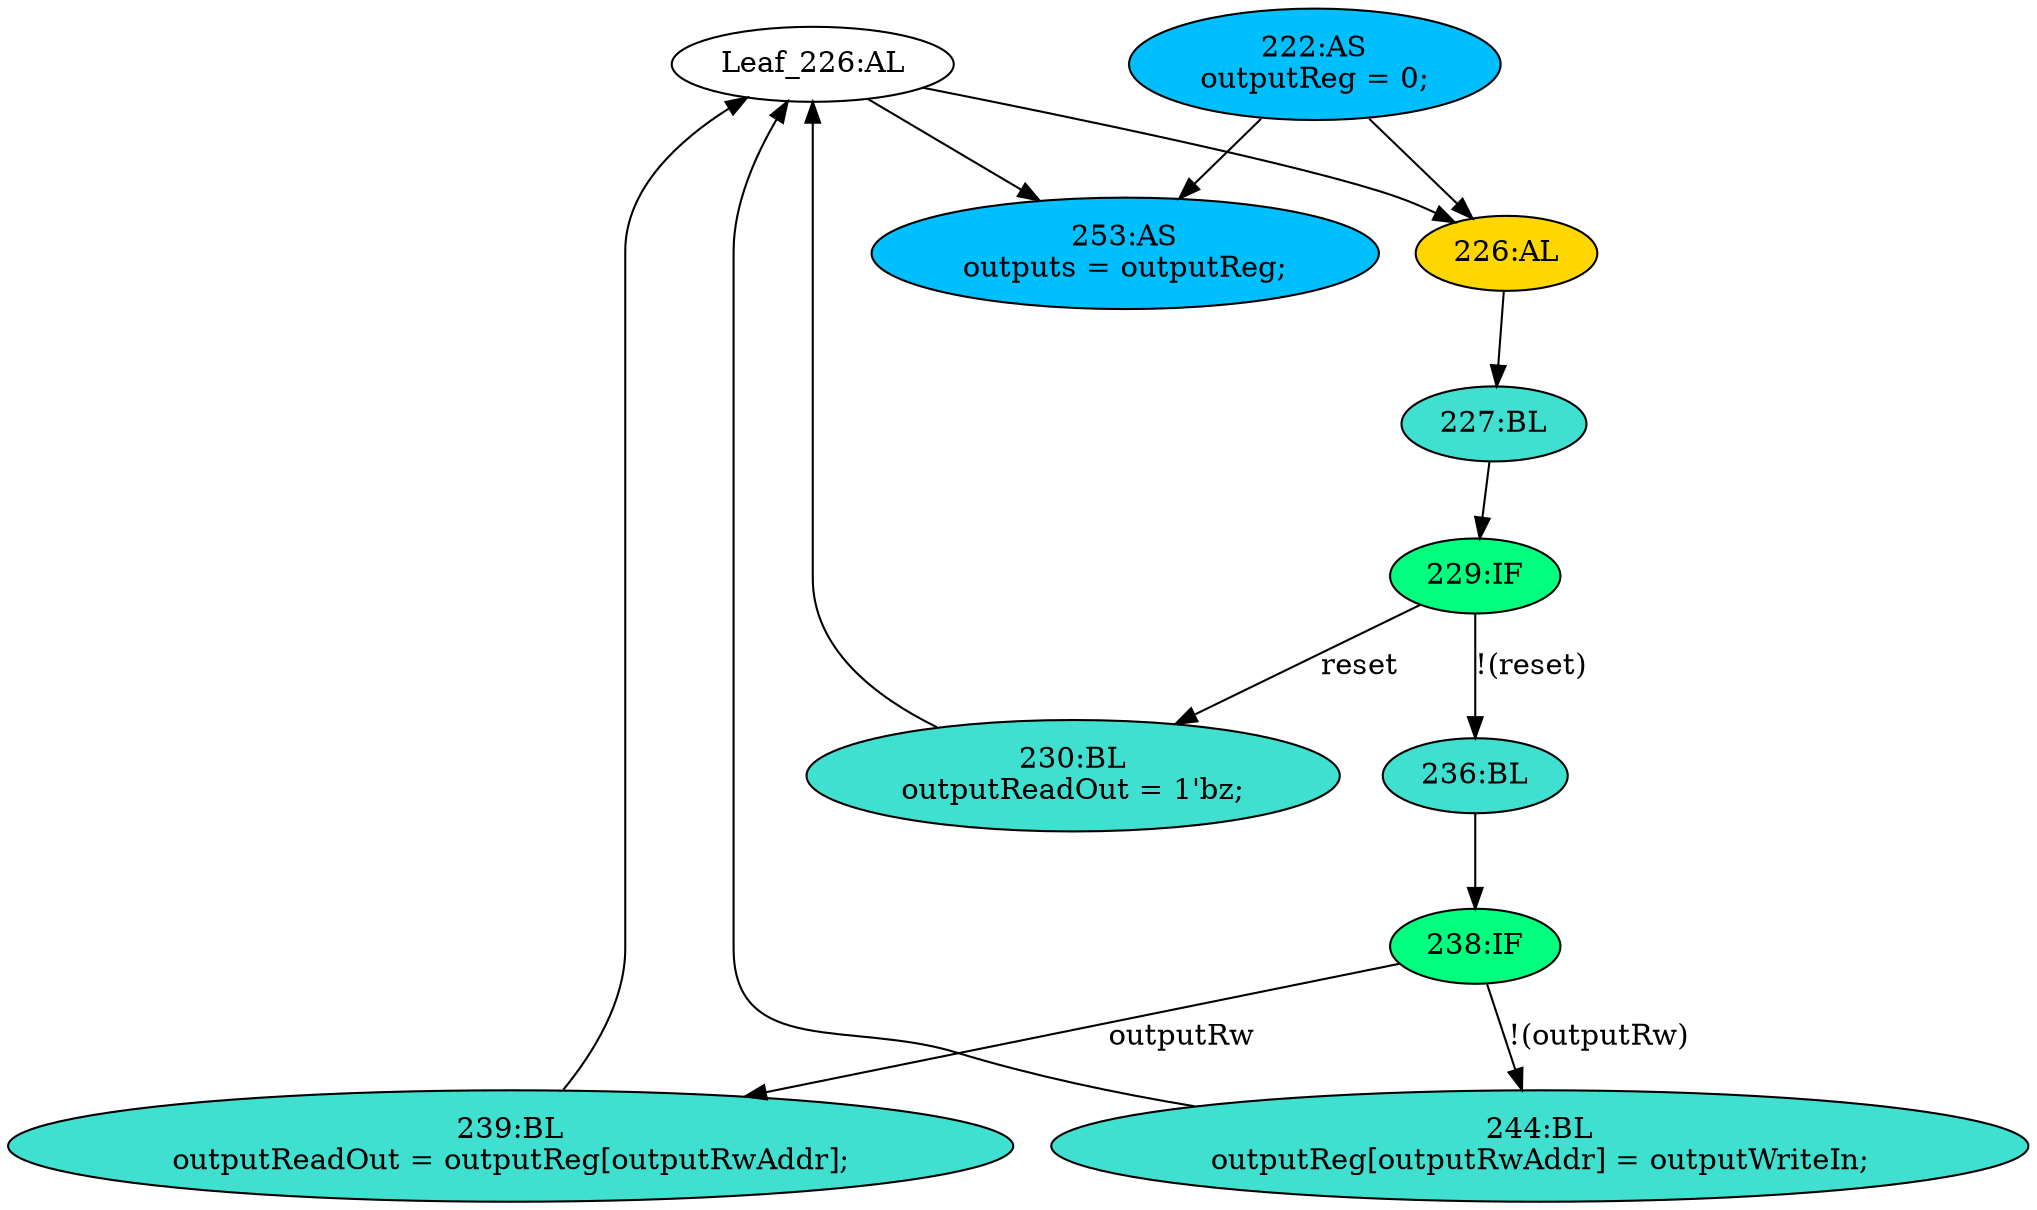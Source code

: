 strict digraph "compose( ,  )" {
	node [label="\N"];
	"253:AS"	 [ast="<pyverilog.vparser.ast.Assign object at 0x7f14a202f650>",
		def_var="['outputs']",
		fillcolor=deepskyblue,
		label="253:AS
outputs = outputReg;",
		statements="[]",
		style=filled,
		typ=Assign,
		use_var="['outputReg']"];
	"227:BL"	 [ast="<pyverilog.vparser.ast.Block object at 0x7f14a204de50>",
		fillcolor=turquoise,
		label="227:BL",
		statements="[]",
		style=filled,
		typ=Block];
	"229:IF"	 [ast="<pyverilog.vparser.ast.IfStatement object at 0x7f14a232d9d0>",
		fillcolor=springgreen,
		label="229:IF",
		statements="[]",
		style=filled,
		typ=IfStatement];
	"227:BL" -> "229:IF"	 [cond="[]",
		lineno=None];
	"230:BL"	 [ast="<pyverilog.vparser.ast.Block object at 0x7f14a239abd0>",
		fillcolor=turquoise,
		label="230:BL
outputReadOut = 1'bz;",
		statements="[<pyverilog.vparser.ast.BlockingSubstitution object at 0x7f14a44a0f10>]",
		style=filled,
		typ=Block];
	"Leaf_226:AL"	 [def_var="['outputReadOut', 'outputReg']",
		label="Leaf_226:AL"];
	"230:BL" -> "Leaf_226:AL"	 [cond="[]",
		lineno=None];
	"229:IF" -> "230:BL"	 [cond="['reset']",
		label=reset,
		lineno=229];
	"236:BL"	 [ast="<pyverilog.vparser.ast.Block object at 0x7f14a232dd50>",
		fillcolor=turquoise,
		label="236:BL",
		statements="[]",
		style=filled,
		typ=Block];
	"229:IF" -> "236:BL"	 [cond="['reset']",
		label="!(reset)",
		lineno=229];
	"239:BL"	 [ast="<pyverilog.vparser.ast.Block object at 0x7f14a1ef9fd0>",
		fillcolor=turquoise,
		label="239:BL
outputReadOut = outputReg[outputRwAddr];",
		statements="[<pyverilog.vparser.ast.BlockingSubstitution object at 0x7f14a202f110>]",
		style=filled,
		typ=Block];
	"239:BL" -> "Leaf_226:AL"	 [cond="[]",
		lineno=None];
	"222:AS"	 [ast="<pyverilog.vparser.ast.Assign object at 0x7f14a2053c50>",
		def_var="['outputReg']",
		fillcolor=deepskyblue,
		label="222:AS
outputReg = 0;",
		statements="[]",
		style=filled,
		typ=Assign,
		use_var="[]"];
	"222:AS" -> "253:AS";
	"226:AL"	 [ast="<pyverilog.vparser.ast.Always object at 0x7f14a204db50>",
		clk_sens=False,
		fillcolor=gold,
		label="226:AL",
		sens="['reset', 'outputRw', 'outputRwAddr', 'outputWriteIn', 'outputReg']",
		statements="[]",
		style=filled,
		typ=Always,
		use_var="['reset', 'outputRw', 'outputRwAddr', 'outputWriteIn', 'outputReg']"];
	"222:AS" -> "226:AL";
	"Leaf_226:AL" -> "253:AS";
	"Leaf_226:AL" -> "226:AL";
	"244:BL"	 [ast="<pyverilog.vparser.ast.Block object at 0x7f14a202f590>",
		fillcolor=turquoise,
		label="244:BL
outputReg[outputRwAddr] = outputWriteIn;",
		statements="[<pyverilog.vparser.ast.BlockingSubstitution object at 0x7f14a202f3d0>]",
		style=filled,
		typ=Block];
	"244:BL" -> "Leaf_226:AL"	 [cond="[]",
		lineno=None];
	"238:IF"	 [ast="<pyverilog.vparser.ast.IfStatement object at 0x7f14a202f1d0>",
		fillcolor=springgreen,
		label="238:IF",
		statements="[]",
		style=filled,
		typ=IfStatement];
	"236:BL" -> "238:IF"	 [cond="[]",
		lineno=None];
	"238:IF" -> "239:BL"	 [cond="['outputRw']",
		label=outputRw,
		lineno=238];
	"238:IF" -> "244:BL"	 [cond="['outputRw']",
		label="!(outputRw)",
		lineno=238];
	"226:AL" -> "227:BL"	 [cond="[]",
		lineno=None];
}
